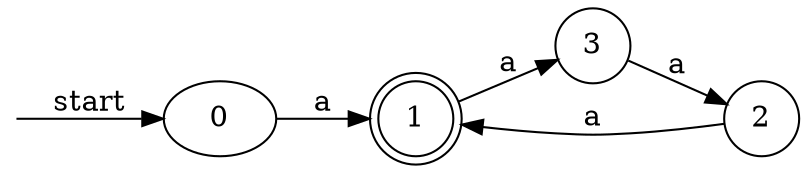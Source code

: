 digraph dfa {
    rankdir = LR;
    __start [style = invis, shape = point];
    __start -> "0" [ label = "start" ];
    node [shape = doublecircle]; "1"
    node [shape = circle];
    "2" -> "1" [ label = "a" ];
    "1" -> "3" [ label = "a" ];
    "0" -> "1" [ label = "a" ];
    "3" -> "2" [ label = "a" ];
}
